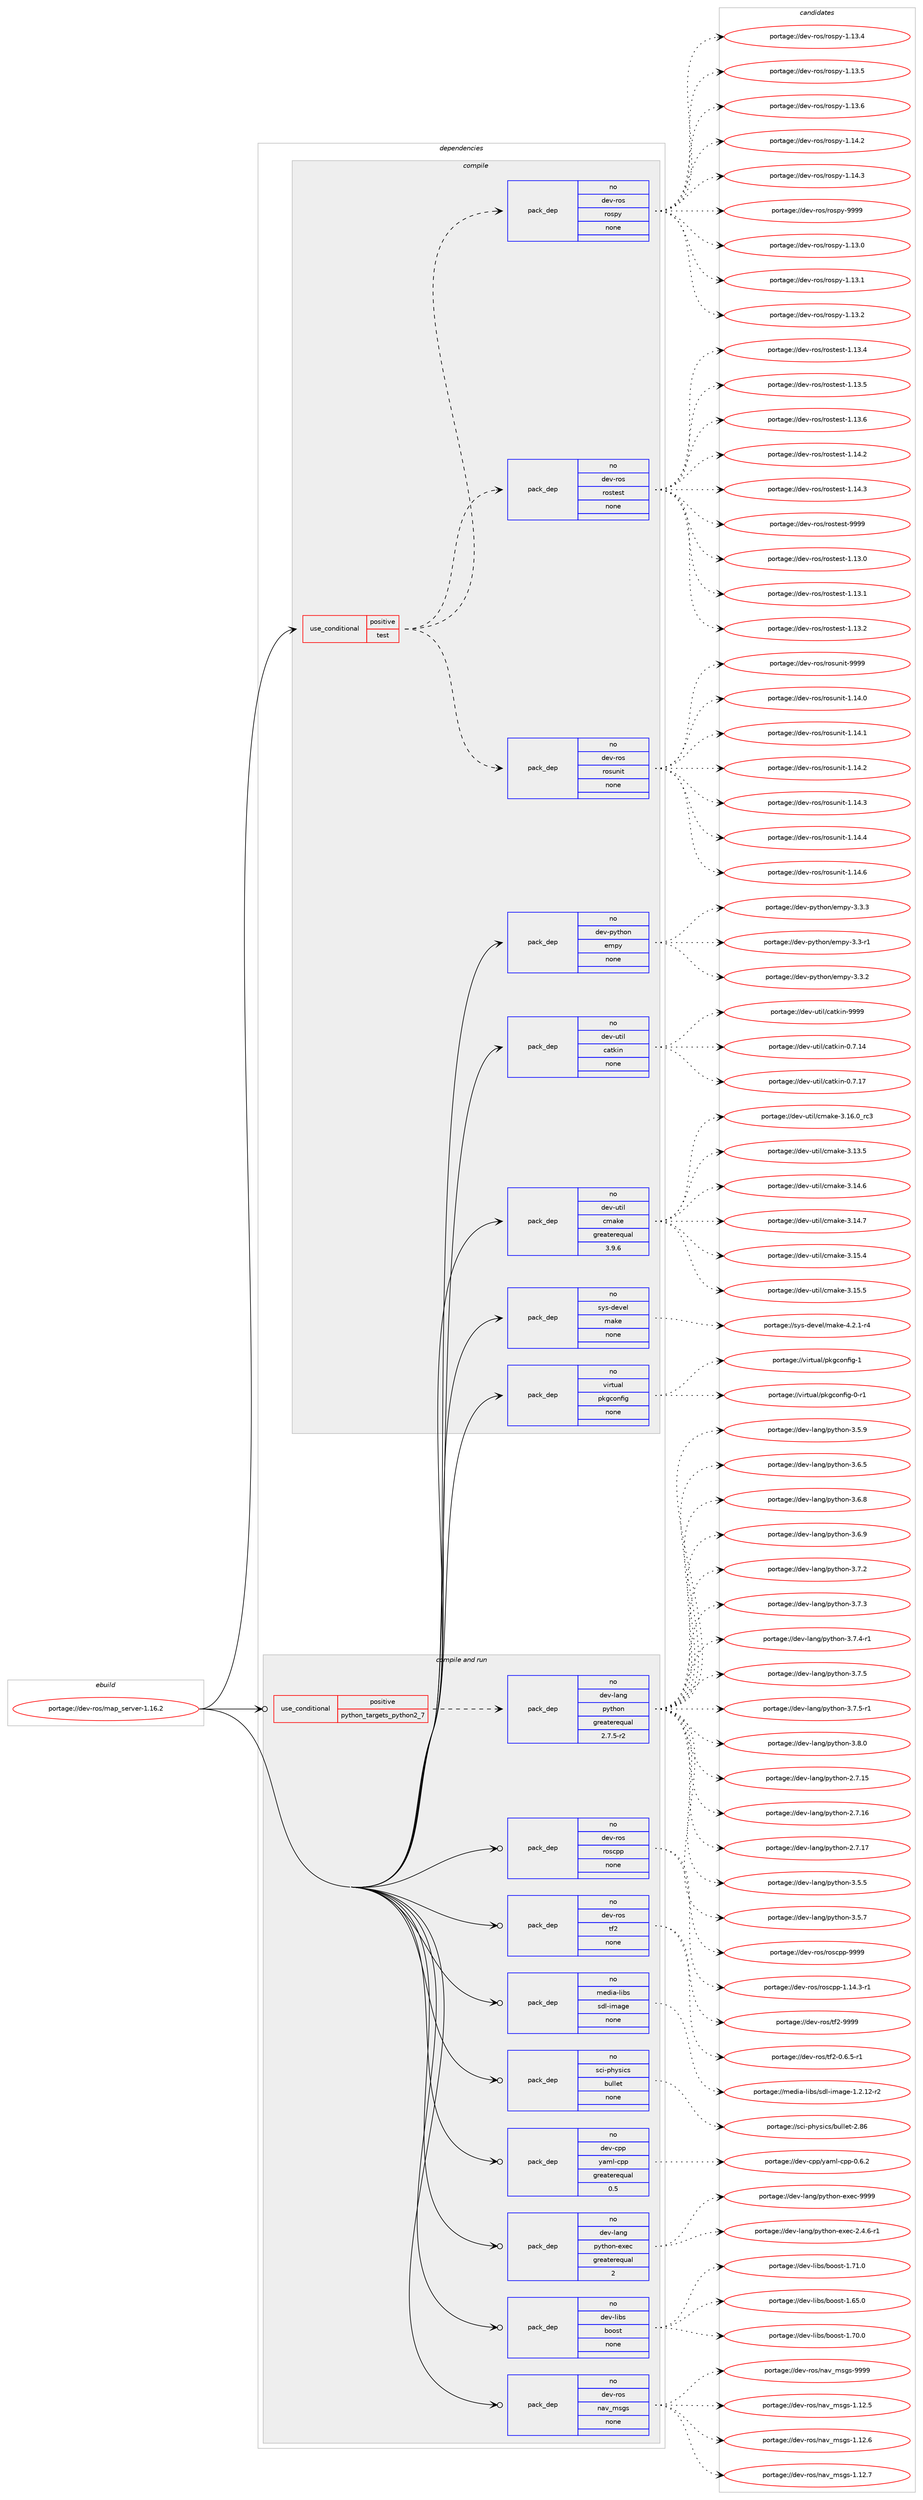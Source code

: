 digraph prolog {

# *************
# Graph options
# *************

newrank=true;
concentrate=true;
compound=true;
graph [rankdir=LR,fontname=Helvetica,fontsize=10,ranksep=1.5];#, ranksep=2.5, nodesep=0.2];
edge  [arrowhead=vee];
node  [fontname=Helvetica,fontsize=10];

# **********
# The ebuild
# **********

subgraph cluster_leftcol {
color=gray;
rank=same;
label=<<i>ebuild</i>>;
id [label="portage://dev-ros/map_server-1.16.2", color=red, width=4, href="../dev-ros/map_server-1.16.2.svg"];
}

# ****************
# The dependencies
# ****************

subgraph cluster_midcol {
color=gray;
label=<<i>dependencies</i>>;
subgraph cluster_compile {
fillcolor="#eeeeee";
style=filled;
label=<<i>compile</i>>;
subgraph cond43051 {
dependency190718 [label=<<TABLE BORDER="0" CELLBORDER="1" CELLSPACING="0" CELLPADDING="4"><TR><TD ROWSPAN="3" CELLPADDING="10">use_conditional</TD></TR><TR><TD>positive</TD></TR><TR><TD>test</TD></TR></TABLE>>, shape=none, color=red];
subgraph pack144239 {
dependency190719 [label=<<TABLE BORDER="0" CELLBORDER="1" CELLSPACING="0" CELLPADDING="4" WIDTH="220"><TR><TD ROWSPAN="6" CELLPADDING="30">pack_dep</TD></TR><TR><TD WIDTH="110">no</TD></TR><TR><TD>dev-ros</TD></TR><TR><TD>rostest</TD></TR><TR><TD>none</TD></TR><TR><TD></TD></TR></TABLE>>, shape=none, color=blue];
}
dependency190718:e -> dependency190719:w [weight=20,style="dashed",arrowhead="vee"];
subgraph pack144240 {
dependency190720 [label=<<TABLE BORDER="0" CELLBORDER="1" CELLSPACING="0" CELLPADDING="4" WIDTH="220"><TR><TD ROWSPAN="6" CELLPADDING="30">pack_dep</TD></TR><TR><TD WIDTH="110">no</TD></TR><TR><TD>dev-ros</TD></TR><TR><TD>rospy</TD></TR><TR><TD>none</TD></TR><TR><TD></TD></TR></TABLE>>, shape=none, color=blue];
}
dependency190718:e -> dependency190720:w [weight=20,style="dashed",arrowhead="vee"];
subgraph pack144241 {
dependency190721 [label=<<TABLE BORDER="0" CELLBORDER="1" CELLSPACING="0" CELLPADDING="4" WIDTH="220"><TR><TD ROWSPAN="6" CELLPADDING="30">pack_dep</TD></TR><TR><TD WIDTH="110">no</TD></TR><TR><TD>dev-ros</TD></TR><TR><TD>rosunit</TD></TR><TR><TD>none</TD></TR><TR><TD></TD></TR></TABLE>>, shape=none, color=blue];
}
dependency190718:e -> dependency190721:w [weight=20,style="dashed",arrowhead="vee"];
}
id:e -> dependency190718:w [weight=20,style="solid",arrowhead="vee"];
subgraph pack144242 {
dependency190722 [label=<<TABLE BORDER="0" CELLBORDER="1" CELLSPACING="0" CELLPADDING="4" WIDTH="220"><TR><TD ROWSPAN="6" CELLPADDING="30">pack_dep</TD></TR><TR><TD WIDTH="110">no</TD></TR><TR><TD>dev-python</TD></TR><TR><TD>empy</TD></TR><TR><TD>none</TD></TR><TR><TD></TD></TR></TABLE>>, shape=none, color=blue];
}
id:e -> dependency190722:w [weight=20,style="solid",arrowhead="vee"];
subgraph pack144243 {
dependency190723 [label=<<TABLE BORDER="0" CELLBORDER="1" CELLSPACING="0" CELLPADDING="4" WIDTH="220"><TR><TD ROWSPAN="6" CELLPADDING="30">pack_dep</TD></TR><TR><TD WIDTH="110">no</TD></TR><TR><TD>dev-util</TD></TR><TR><TD>catkin</TD></TR><TR><TD>none</TD></TR><TR><TD></TD></TR></TABLE>>, shape=none, color=blue];
}
id:e -> dependency190723:w [weight=20,style="solid",arrowhead="vee"];
subgraph pack144244 {
dependency190724 [label=<<TABLE BORDER="0" CELLBORDER="1" CELLSPACING="0" CELLPADDING="4" WIDTH="220"><TR><TD ROWSPAN="6" CELLPADDING="30">pack_dep</TD></TR><TR><TD WIDTH="110">no</TD></TR><TR><TD>dev-util</TD></TR><TR><TD>cmake</TD></TR><TR><TD>greaterequal</TD></TR><TR><TD>3.9.6</TD></TR></TABLE>>, shape=none, color=blue];
}
id:e -> dependency190724:w [weight=20,style="solid",arrowhead="vee"];
subgraph pack144245 {
dependency190725 [label=<<TABLE BORDER="0" CELLBORDER="1" CELLSPACING="0" CELLPADDING="4" WIDTH="220"><TR><TD ROWSPAN="6" CELLPADDING="30">pack_dep</TD></TR><TR><TD WIDTH="110">no</TD></TR><TR><TD>sys-devel</TD></TR><TR><TD>make</TD></TR><TR><TD>none</TD></TR><TR><TD></TD></TR></TABLE>>, shape=none, color=blue];
}
id:e -> dependency190725:w [weight=20,style="solid",arrowhead="vee"];
subgraph pack144246 {
dependency190726 [label=<<TABLE BORDER="0" CELLBORDER="1" CELLSPACING="0" CELLPADDING="4" WIDTH="220"><TR><TD ROWSPAN="6" CELLPADDING="30">pack_dep</TD></TR><TR><TD WIDTH="110">no</TD></TR><TR><TD>virtual</TD></TR><TR><TD>pkgconfig</TD></TR><TR><TD>none</TD></TR><TR><TD></TD></TR></TABLE>>, shape=none, color=blue];
}
id:e -> dependency190726:w [weight=20,style="solid",arrowhead="vee"];
}
subgraph cluster_compileandrun {
fillcolor="#eeeeee";
style=filled;
label=<<i>compile and run</i>>;
subgraph cond43052 {
dependency190727 [label=<<TABLE BORDER="0" CELLBORDER="1" CELLSPACING="0" CELLPADDING="4"><TR><TD ROWSPAN="3" CELLPADDING="10">use_conditional</TD></TR><TR><TD>positive</TD></TR><TR><TD>python_targets_python2_7</TD></TR></TABLE>>, shape=none, color=red];
subgraph pack144247 {
dependency190728 [label=<<TABLE BORDER="0" CELLBORDER="1" CELLSPACING="0" CELLPADDING="4" WIDTH="220"><TR><TD ROWSPAN="6" CELLPADDING="30">pack_dep</TD></TR><TR><TD WIDTH="110">no</TD></TR><TR><TD>dev-lang</TD></TR><TR><TD>python</TD></TR><TR><TD>greaterequal</TD></TR><TR><TD>2.7.5-r2</TD></TR></TABLE>>, shape=none, color=blue];
}
dependency190727:e -> dependency190728:w [weight=20,style="dashed",arrowhead="vee"];
}
id:e -> dependency190727:w [weight=20,style="solid",arrowhead="odotvee"];
subgraph pack144248 {
dependency190729 [label=<<TABLE BORDER="0" CELLBORDER="1" CELLSPACING="0" CELLPADDING="4" WIDTH="220"><TR><TD ROWSPAN="6" CELLPADDING="30">pack_dep</TD></TR><TR><TD WIDTH="110">no</TD></TR><TR><TD>dev-cpp</TD></TR><TR><TD>yaml-cpp</TD></TR><TR><TD>greaterequal</TD></TR><TR><TD>0.5</TD></TR></TABLE>>, shape=none, color=blue];
}
id:e -> dependency190729:w [weight=20,style="solid",arrowhead="odotvee"];
subgraph pack144249 {
dependency190730 [label=<<TABLE BORDER="0" CELLBORDER="1" CELLSPACING="0" CELLPADDING="4" WIDTH="220"><TR><TD ROWSPAN="6" CELLPADDING="30">pack_dep</TD></TR><TR><TD WIDTH="110">no</TD></TR><TR><TD>dev-lang</TD></TR><TR><TD>python-exec</TD></TR><TR><TD>greaterequal</TD></TR><TR><TD>2</TD></TR></TABLE>>, shape=none, color=blue];
}
id:e -> dependency190730:w [weight=20,style="solid",arrowhead="odotvee"];
subgraph pack144250 {
dependency190731 [label=<<TABLE BORDER="0" CELLBORDER="1" CELLSPACING="0" CELLPADDING="4" WIDTH="220"><TR><TD ROWSPAN="6" CELLPADDING="30">pack_dep</TD></TR><TR><TD WIDTH="110">no</TD></TR><TR><TD>dev-libs</TD></TR><TR><TD>boost</TD></TR><TR><TD>none</TD></TR><TR><TD></TD></TR></TABLE>>, shape=none, color=blue];
}
id:e -> dependency190731:w [weight=20,style="solid",arrowhead="odotvee"];
subgraph pack144251 {
dependency190732 [label=<<TABLE BORDER="0" CELLBORDER="1" CELLSPACING="0" CELLPADDING="4" WIDTH="220"><TR><TD ROWSPAN="6" CELLPADDING="30">pack_dep</TD></TR><TR><TD WIDTH="110">no</TD></TR><TR><TD>dev-ros</TD></TR><TR><TD>nav_msgs</TD></TR><TR><TD>none</TD></TR><TR><TD></TD></TR></TABLE>>, shape=none, color=blue];
}
id:e -> dependency190732:w [weight=20,style="solid",arrowhead="odotvee"];
subgraph pack144252 {
dependency190733 [label=<<TABLE BORDER="0" CELLBORDER="1" CELLSPACING="0" CELLPADDING="4" WIDTH="220"><TR><TD ROWSPAN="6" CELLPADDING="30">pack_dep</TD></TR><TR><TD WIDTH="110">no</TD></TR><TR><TD>dev-ros</TD></TR><TR><TD>roscpp</TD></TR><TR><TD>none</TD></TR><TR><TD></TD></TR></TABLE>>, shape=none, color=blue];
}
id:e -> dependency190733:w [weight=20,style="solid",arrowhead="odotvee"];
subgraph pack144253 {
dependency190734 [label=<<TABLE BORDER="0" CELLBORDER="1" CELLSPACING="0" CELLPADDING="4" WIDTH="220"><TR><TD ROWSPAN="6" CELLPADDING="30">pack_dep</TD></TR><TR><TD WIDTH="110">no</TD></TR><TR><TD>dev-ros</TD></TR><TR><TD>tf2</TD></TR><TR><TD>none</TD></TR><TR><TD></TD></TR></TABLE>>, shape=none, color=blue];
}
id:e -> dependency190734:w [weight=20,style="solid",arrowhead="odotvee"];
subgraph pack144254 {
dependency190735 [label=<<TABLE BORDER="0" CELLBORDER="1" CELLSPACING="0" CELLPADDING="4" WIDTH="220"><TR><TD ROWSPAN="6" CELLPADDING="30">pack_dep</TD></TR><TR><TD WIDTH="110">no</TD></TR><TR><TD>media-libs</TD></TR><TR><TD>sdl-image</TD></TR><TR><TD>none</TD></TR><TR><TD></TD></TR></TABLE>>, shape=none, color=blue];
}
id:e -> dependency190735:w [weight=20,style="solid",arrowhead="odotvee"];
subgraph pack144255 {
dependency190736 [label=<<TABLE BORDER="0" CELLBORDER="1" CELLSPACING="0" CELLPADDING="4" WIDTH="220"><TR><TD ROWSPAN="6" CELLPADDING="30">pack_dep</TD></TR><TR><TD WIDTH="110">no</TD></TR><TR><TD>sci-physics</TD></TR><TR><TD>bullet</TD></TR><TR><TD>none</TD></TR><TR><TD></TD></TR></TABLE>>, shape=none, color=blue];
}
id:e -> dependency190736:w [weight=20,style="solid",arrowhead="odotvee"];
}
subgraph cluster_run {
fillcolor="#eeeeee";
style=filled;
label=<<i>run</i>>;
}
}

# **************
# The candidates
# **************

subgraph cluster_choices {
rank=same;
color=gray;
label=<<i>candidates</i>>;

subgraph choice144239 {
color=black;
nodesep=1;
choiceportage100101118451141111154711411111511610111511645494649514648 [label="portage://dev-ros/rostest-1.13.0", color=red, width=4,href="../dev-ros/rostest-1.13.0.svg"];
choiceportage100101118451141111154711411111511610111511645494649514649 [label="portage://dev-ros/rostest-1.13.1", color=red, width=4,href="../dev-ros/rostest-1.13.1.svg"];
choiceportage100101118451141111154711411111511610111511645494649514650 [label="portage://dev-ros/rostest-1.13.2", color=red, width=4,href="../dev-ros/rostest-1.13.2.svg"];
choiceportage100101118451141111154711411111511610111511645494649514652 [label="portage://dev-ros/rostest-1.13.4", color=red, width=4,href="../dev-ros/rostest-1.13.4.svg"];
choiceportage100101118451141111154711411111511610111511645494649514653 [label="portage://dev-ros/rostest-1.13.5", color=red, width=4,href="../dev-ros/rostest-1.13.5.svg"];
choiceportage100101118451141111154711411111511610111511645494649514654 [label="portage://dev-ros/rostest-1.13.6", color=red, width=4,href="../dev-ros/rostest-1.13.6.svg"];
choiceportage100101118451141111154711411111511610111511645494649524650 [label="portage://dev-ros/rostest-1.14.2", color=red, width=4,href="../dev-ros/rostest-1.14.2.svg"];
choiceportage100101118451141111154711411111511610111511645494649524651 [label="portage://dev-ros/rostest-1.14.3", color=red, width=4,href="../dev-ros/rostest-1.14.3.svg"];
choiceportage10010111845114111115471141111151161011151164557575757 [label="portage://dev-ros/rostest-9999", color=red, width=4,href="../dev-ros/rostest-9999.svg"];
dependency190719:e -> choiceportage100101118451141111154711411111511610111511645494649514648:w [style=dotted,weight="100"];
dependency190719:e -> choiceportage100101118451141111154711411111511610111511645494649514649:w [style=dotted,weight="100"];
dependency190719:e -> choiceportage100101118451141111154711411111511610111511645494649514650:w [style=dotted,weight="100"];
dependency190719:e -> choiceportage100101118451141111154711411111511610111511645494649514652:w [style=dotted,weight="100"];
dependency190719:e -> choiceportage100101118451141111154711411111511610111511645494649514653:w [style=dotted,weight="100"];
dependency190719:e -> choiceportage100101118451141111154711411111511610111511645494649514654:w [style=dotted,weight="100"];
dependency190719:e -> choiceportage100101118451141111154711411111511610111511645494649524650:w [style=dotted,weight="100"];
dependency190719:e -> choiceportage100101118451141111154711411111511610111511645494649524651:w [style=dotted,weight="100"];
dependency190719:e -> choiceportage10010111845114111115471141111151161011151164557575757:w [style=dotted,weight="100"];
}
subgraph choice144240 {
color=black;
nodesep=1;
choiceportage100101118451141111154711411111511212145494649514648 [label="portage://dev-ros/rospy-1.13.0", color=red, width=4,href="../dev-ros/rospy-1.13.0.svg"];
choiceportage100101118451141111154711411111511212145494649514649 [label="portage://dev-ros/rospy-1.13.1", color=red, width=4,href="../dev-ros/rospy-1.13.1.svg"];
choiceportage100101118451141111154711411111511212145494649514650 [label="portage://dev-ros/rospy-1.13.2", color=red, width=4,href="../dev-ros/rospy-1.13.2.svg"];
choiceportage100101118451141111154711411111511212145494649514652 [label="portage://dev-ros/rospy-1.13.4", color=red, width=4,href="../dev-ros/rospy-1.13.4.svg"];
choiceportage100101118451141111154711411111511212145494649514653 [label="portage://dev-ros/rospy-1.13.5", color=red, width=4,href="../dev-ros/rospy-1.13.5.svg"];
choiceportage100101118451141111154711411111511212145494649514654 [label="portage://dev-ros/rospy-1.13.6", color=red, width=4,href="../dev-ros/rospy-1.13.6.svg"];
choiceportage100101118451141111154711411111511212145494649524650 [label="portage://dev-ros/rospy-1.14.2", color=red, width=4,href="../dev-ros/rospy-1.14.2.svg"];
choiceportage100101118451141111154711411111511212145494649524651 [label="portage://dev-ros/rospy-1.14.3", color=red, width=4,href="../dev-ros/rospy-1.14.3.svg"];
choiceportage10010111845114111115471141111151121214557575757 [label="portage://dev-ros/rospy-9999", color=red, width=4,href="../dev-ros/rospy-9999.svg"];
dependency190720:e -> choiceportage100101118451141111154711411111511212145494649514648:w [style=dotted,weight="100"];
dependency190720:e -> choiceportage100101118451141111154711411111511212145494649514649:w [style=dotted,weight="100"];
dependency190720:e -> choiceportage100101118451141111154711411111511212145494649514650:w [style=dotted,weight="100"];
dependency190720:e -> choiceportage100101118451141111154711411111511212145494649514652:w [style=dotted,weight="100"];
dependency190720:e -> choiceportage100101118451141111154711411111511212145494649514653:w [style=dotted,weight="100"];
dependency190720:e -> choiceportage100101118451141111154711411111511212145494649514654:w [style=dotted,weight="100"];
dependency190720:e -> choiceportage100101118451141111154711411111511212145494649524650:w [style=dotted,weight="100"];
dependency190720:e -> choiceportage100101118451141111154711411111511212145494649524651:w [style=dotted,weight="100"];
dependency190720:e -> choiceportage10010111845114111115471141111151121214557575757:w [style=dotted,weight="100"];
}
subgraph choice144241 {
color=black;
nodesep=1;
choiceportage100101118451141111154711411111511711010511645494649524648 [label="portage://dev-ros/rosunit-1.14.0", color=red, width=4,href="../dev-ros/rosunit-1.14.0.svg"];
choiceportage100101118451141111154711411111511711010511645494649524649 [label="portage://dev-ros/rosunit-1.14.1", color=red, width=4,href="../dev-ros/rosunit-1.14.1.svg"];
choiceportage100101118451141111154711411111511711010511645494649524650 [label="portage://dev-ros/rosunit-1.14.2", color=red, width=4,href="../dev-ros/rosunit-1.14.2.svg"];
choiceportage100101118451141111154711411111511711010511645494649524651 [label="portage://dev-ros/rosunit-1.14.3", color=red, width=4,href="../dev-ros/rosunit-1.14.3.svg"];
choiceportage100101118451141111154711411111511711010511645494649524652 [label="portage://dev-ros/rosunit-1.14.4", color=red, width=4,href="../dev-ros/rosunit-1.14.4.svg"];
choiceportage100101118451141111154711411111511711010511645494649524654 [label="portage://dev-ros/rosunit-1.14.6", color=red, width=4,href="../dev-ros/rosunit-1.14.6.svg"];
choiceportage10010111845114111115471141111151171101051164557575757 [label="portage://dev-ros/rosunit-9999", color=red, width=4,href="../dev-ros/rosunit-9999.svg"];
dependency190721:e -> choiceportage100101118451141111154711411111511711010511645494649524648:w [style=dotted,weight="100"];
dependency190721:e -> choiceportage100101118451141111154711411111511711010511645494649524649:w [style=dotted,weight="100"];
dependency190721:e -> choiceportage100101118451141111154711411111511711010511645494649524650:w [style=dotted,weight="100"];
dependency190721:e -> choiceportage100101118451141111154711411111511711010511645494649524651:w [style=dotted,weight="100"];
dependency190721:e -> choiceportage100101118451141111154711411111511711010511645494649524652:w [style=dotted,weight="100"];
dependency190721:e -> choiceportage100101118451141111154711411111511711010511645494649524654:w [style=dotted,weight="100"];
dependency190721:e -> choiceportage10010111845114111115471141111151171101051164557575757:w [style=dotted,weight="100"];
}
subgraph choice144242 {
color=black;
nodesep=1;
choiceportage1001011184511212111610411111047101109112121455146514511449 [label="portage://dev-python/empy-3.3-r1", color=red, width=4,href="../dev-python/empy-3.3-r1.svg"];
choiceportage1001011184511212111610411111047101109112121455146514650 [label="portage://dev-python/empy-3.3.2", color=red, width=4,href="../dev-python/empy-3.3.2.svg"];
choiceportage1001011184511212111610411111047101109112121455146514651 [label="portage://dev-python/empy-3.3.3", color=red, width=4,href="../dev-python/empy-3.3.3.svg"];
dependency190722:e -> choiceportage1001011184511212111610411111047101109112121455146514511449:w [style=dotted,weight="100"];
dependency190722:e -> choiceportage1001011184511212111610411111047101109112121455146514650:w [style=dotted,weight="100"];
dependency190722:e -> choiceportage1001011184511212111610411111047101109112121455146514651:w [style=dotted,weight="100"];
}
subgraph choice144243 {
color=black;
nodesep=1;
choiceportage1001011184511711610510847999711610710511045484655464952 [label="portage://dev-util/catkin-0.7.14", color=red, width=4,href="../dev-util/catkin-0.7.14.svg"];
choiceportage1001011184511711610510847999711610710511045484655464955 [label="portage://dev-util/catkin-0.7.17", color=red, width=4,href="../dev-util/catkin-0.7.17.svg"];
choiceportage100101118451171161051084799971161071051104557575757 [label="portage://dev-util/catkin-9999", color=red, width=4,href="../dev-util/catkin-9999.svg"];
dependency190723:e -> choiceportage1001011184511711610510847999711610710511045484655464952:w [style=dotted,weight="100"];
dependency190723:e -> choiceportage1001011184511711610510847999711610710511045484655464955:w [style=dotted,weight="100"];
dependency190723:e -> choiceportage100101118451171161051084799971161071051104557575757:w [style=dotted,weight="100"];
}
subgraph choice144244 {
color=black;
nodesep=1;
choiceportage1001011184511711610510847991099710710145514649514653 [label="portage://dev-util/cmake-3.13.5", color=red, width=4,href="../dev-util/cmake-3.13.5.svg"];
choiceportage1001011184511711610510847991099710710145514649524654 [label="portage://dev-util/cmake-3.14.6", color=red, width=4,href="../dev-util/cmake-3.14.6.svg"];
choiceportage1001011184511711610510847991099710710145514649524655 [label="portage://dev-util/cmake-3.14.7", color=red, width=4,href="../dev-util/cmake-3.14.7.svg"];
choiceportage1001011184511711610510847991099710710145514649534652 [label="portage://dev-util/cmake-3.15.4", color=red, width=4,href="../dev-util/cmake-3.15.4.svg"];
choiceportage1001011184511711610510847991099710710145514649534653 [label="portage://dev-util/cmake-3.15.5", color=red, width=4,href="../dev-util/cmake-3.15.5.svg"];
choiceportage1001011184511711610510847991099710710145514649544648951149951 [label="portage://dev-util/cmake-3.16.0_rc3", color=red, width=4,href="../dev-util/cmake-3.16.0_rc3.svg"];
dependency190724:e -> choiceportage1001011184511711610510847991099710710145514649514653:w [style=dotted,weight="100"];
dependency190724:e -> choiceportage1001011184511711610510847991099710710145514649524654:w [style=dotted,weight="100"];
dependency190724:e -> choiceportage1001011184511711610510847991099710710145514649524655:w [style=dotted,weight="100"];
dependency190724:e -> choiceportage1001011184511711610510847991099710710145514649534652:w [style=dotted,weight="100"];
dependency190724:e -> choiceportage1001011184511711610510847991099710710145514649534653:w [style=dotted,weight="100"];
dependency190724:e -> choiceportage1001011184511711610510847991099710710145514649544648951149951:w [style=dotted,weight="100"];
}
subgraph choice144245 {
color=black;
nodesep=1;
choiceportage1151211154510010111810110847109971071014552465046494511452 [label="portage://sys-devel/make-4.2.1-r4", color=red, width=4,href="../sys-devel/make-4.2.1-r4.svg"];
dependency190725:e -> choiceportage1151211154510010111810110847109971071014552465046494511452:w [style=dotted,weight="100"];
}
subgraph choice144246 {
color=black;
nodesep=1;
choiceportage11810511411611797108471121071039911111010210510345484511449 [label="portage://virtual/pkgconfig-0-r1", color=red, width=4,href="../virtual/pkgconfig-0-r1.svg"];
choiceportage1181051141161179710847112107103991111101021051034549 [label="portage://virtual/pkgconfig-1", color=red, width=4,href="../virtual/pkgconfig-1.svg"];
dependency190726:e -> choiceportage11810511411611797108471121071039911111010210510345484511449:w [style=dotted,weight="100"];
dependency190726:e -> choiceportage1181051141161179710847112107103991111101021051034549:w [style=dotted,weight="100"];
}
subgraph choice144247 {
color=black;
nodesep=1;
choiceportage10010111845108971101034711212111610411111045504655464953 [label="portage://dev-lang/python-2.7.15", color=red, width=4,href="../dev-lang/python-2.7.15.svg"];
choiceportage10010111845108971101034711212111610411111045504655464954 [label="portage://dev-lang/python-2.7.16", color=red, width=4,href="../dev-lang/python-2.7.16.svg"];
choiceportage10010111845108971101034711212111610411111045504655464955 [label="portage://dev-lang/python-2.7.17", color=red, width=4,href="../dev-lang/python-2.7.17.svg"];
choiceportage100101118451089711010347112121116104111110455146534653 [label="portage://dev-lang/python-3.5.5", color=red, width=4,href="../dev-lang/python-3.5.5.svg"];
choiceportage100101118451089711010347112121116104111110455146534655 [label="portage://dev-lang/python-3.5.7", color=red, width=4,href="../dev-lang/python-3.5.7.svg"];
choiceportage100101118451089711010347112121116104111110455146534657 [label="portage://dev-lang/python-3.5.9", color=red, width=4,href="../dev-lang/python-3.5.9.svg"];
choiceportage100101118451089711010347112121116104111110455146544653 [label="portage://dev-lang/python-3.6.5", color=red, width=4,href="../dev-lang/python-3.6.5.svg"];
choiceportage100101118451089711010347112121116104111110455146544656 [label="portage://dev-lang/python-3.6.8", color=red, width=4,href="../dev-lang/python-3.6.8.svg"];
choiceportage100101118451089711010347112121116104111110455146544657 [label="portage://dev-lang/python-3.6.9", color=red, width=4,href="../dev-lang/python-3.6.9.svg"];
choiceportage100101118451089711010347112121116104111110455146554650 [label="portage://dev-lang/python-3.7.2", color=red, width=4,href="../dev-lang/python-3.7.2.svg"];
choiceportage100101118451089711010347112121116104111110455146554651 [label="portage://dev-lang/python-3.7.3", color=red, width=4,href="../dev-lang/python-3.7.3.svg"];
choiceportage1001011184510897110103471121211161041111104551465546524511449 [label="portage://dev-lang/python-3.7.4-r1", color=red, width=4,href="../dev-lang/python-3.7.4-r1.svg"];
choiceportage100101118451089711010347112121116104111110455146554653 [label="portage://dev-lang/python-3.7.5", color=red, width=4,href="../dev-lang/python-3.7.5.svg"];
choiceportage1001011184510897110103471121211161041111104551465546534511449 [label="portage://dev-lang/python-3.7.5-r1", color=red, width=4,href="../dev-lang/python-3.7.5-r1.svg"];
choiceportage100101118451089711010347112121116104111110455146564648 [label="portage://dev-lang/python-3.8.0", color=red, width=4,href="../dev-lang/python-3.8.0.svg"];
dependency190728:e -> choiceportage10010111845108971101034711212111610411111045504655464953:w [style=dotted,weight="100"];
dependency190728:e -> choiceportage10010111845108971101034711212111610411111045504655464954:w [style=dotted,weight="100"];
dependency190728:e -> choiceportage10010111845108971101034711212111610411111045504655464955:w [style=dotted,weight="100"];
dependency190728:e -> choiceportage100101118451089711010347112121116104111110455146534653:w [style=dotted,weight="100"];
dependency190728:e -> choiceportage100101118451089711010347112121116104111110455146534655:w [style=dotted,weight="100"];
dependency190728:e -> choiceportage100101118451089711010347112121116104111110455146534657:w [style=dotted,weight="100"];
dependency190728:e -> choiceportage100101118451089711010347112121116104111110455146544653:w [style=dotted,weight="100"];
dependency190728:e -> choiceportage100101118451089711010347112121116104111110455146544656:w [style=dotted,weight="100"];
dependency190728:e -> choiceportage100101118451089711010347112121116104111110455146544657:w [style=dotted,weight="100"];
dependency190728:e -> choiceportage100101118451089711010347112121116104111110455146554650:w [style=dotted,weight="100"];
dependency190728:e -> choiceportage100101118451089711010347112121116104111110455146554651:w [style=dotted,weight="100"];
dependency190728:e -> choiceportage1001011184510897110103471121211161041111104551465546524511449:w [style=dotted,weight="100"];
dependency190728:e -> choiceportage100101118451089711010347112121116104111110455146554653:w [style=dotted,weight="100"];
dependency190728:e -> choiceportage1001011184510897110103471121211161041111104551465546534511449:w [style=dotted,weight="100"];
dependency190728:e -> choiceportage100101118451089711010347112121116104111110455146564648:w [style=dotted,weight="100"];
}
subgraph choice144248 {
color=black;
nodesep=1;
choiceportage100101118459911211247121971091084599112112454846544650 [label="portage://dev-cpp/yaml-cpp-0.6.2", color=red, width=4,href="../dev-cpp/yaml-cpp-0.6.2.svg"];
dependency190729:e -> choiceportage100101118459911211247121971091084599112112454846544650:w [style=dotted,weight="100"];
}
subgraph choice144249 {
color=black;
nodesep=1;
choiceportage10010111845108971101034711212111610411111045101120101994550465246544511449 [label="portage://dev-lang/python-exec-2.4.6-r1", color=red, width=4,href="../dev-lang/python-exec-2.4.6-r1.svg"];
choiceportage10010111845108971101034711212111610411111045101120101994557575757 [label="portage://dev-lang/python-exec-9999", color=red, width=4,href="../dev-lang/python-exec-9999.svg"];
dependency190730:e -> choiceportage10010111845108971101034711212111610411111045101120101994550465246544511449:w [style=dotted,weight="100"];
dependency190730:e -> choiceportage10010111845108971101034711212111610411111045101120101994557575757:w [style=dotted,weight="100"];
}
subgraph choice144250 {
color=black;
nodesep=1;
choiceportage1001011184510810598115479811111111511645494654534648 [label="portage://dev-libs/boost-1.65.0", color=red, width=4,href="../dev-libs/boost-1.65.0.svg"];
choiceportage1001011184510810598115479811111111511645494655484648 [label="portage://dev-libs/boost-1.70.0", color=red, width=4,href="../dev-libs/boost-1.70.0.svg"];
choiceportage1001011184510810598115479811111111511645494655494648 [label="portage://dev-libs/boost-1.71.0", color=red, width=4,href="../dev-libs/boost-1.71.0.svg"];
dependency190731:e -> choiceportage1001011184510810598115479811111111511645494654534648:w [style=dotted,weight="100"];
dependency190731:e -> choiceportage1001011184510810598115479811111111511645494655484648:w [style=dotted,weight="100"];
dependency190731:e -> choiceportage1001011184510810598115479811111111511645494655494648:w [style=dotted,weight="100"];
}
subgraph choice144251 {
color=black;
nodesep=1;
choiceportage1001011184511411111547110971189510911510311545494649504653 [label="portage://dev-ros/nav_msgs-1.12.5", color=red, width=4,href="../dev-ros/nav_msgs-1.12.5.svg"];
choiceportage1001011184511411111547110971189510911510311545494649504654 [label="portage://dev-ros/nav_msgs-1.12.6", color=red, width=4,href="../dev-ros/nav_msgs-1.12.6.svg"];
choiceportage1001011184511411111547110971189510911510311545494649504655 [label="portage://dev-ros/nav_msgs-1.12.7", color=red, width=4,href="../dev-ros/nav_msgs-1.12.7.svg"];
choiceportage100101118451141111154711097118951091151031154557575757 [label="portage://dev-ros/nav_msgs-9999", color=red, width=4,href="../dev-ros/nav_msgs-9999.svg"];
dependency190732:e -> choiceportage1001011184511411111547110971189510911510311545494649504653:w [style=dotted,weight="100"];
dependency190732:e -> choiceportage1001011184511411111547110971189510911510311545494649504654:w [style=dotted,weight="100"];
dependency190732:e -> choiceportage1001011184511411111547110971189510911510311545494649504655:w [style=dotted,weight="100"];
dependency190732:e -> choiceportage100101118451141111154711097118951091151031154557575757:w [style=dotted,weight="100"];
}
subgraph choice144252 {
color=black;
nodesep=1;
choiceportage100101118451141111154711411111599112112454946495246514511449 [label="portage://dev-ros/roscpp-1.14.3-r1", color=red, width=4,href="../dev-ros/roscpp-1.14.3-r1.svg"];
choiceportage1001011184511411111547114111115991121124557575757 [label="portage://dev-ros/roscpp-9999", color=red, width=4,href="../dev-ros/roscpp-9999.svg"];
dependency190733:e -> choiceportage100101118451141111154711411111599112112454946495246514511449:w [style=dotted,weight="100"];
dependency190733:e -> choiceportage1001011184511411111547114111115991121124557575757:w [style=dotted,weight="100"];
}
subgraph choice144253 {
color=black;
nodesep=1;
choiceportage1001011184511411111547116102504548465446534511449 [label="portage://dev-ros/tf2-0.6.5-r1", color=red, width=4,href="../dev-ros/tf2-0.6.5-r1.svg"];
choiceportage1001011184511411111547116102504557575757 [label="portage://dev-ros/tf2-9999", color=red, width=4,href="../dev-ros/tf2-9999.svg"];
dependency190734:e -> choiceportage1001011184511411111547116102504548465446534511449:w [style=dotted,weight="100"];
dependency190734:e -> choiceportage1001011184511411111547116102504557575757:w [style=dotted,weight="100"];
}
subgraph choice144254 {
color=black;
nodesep=1;
choiceportage109101100105974510810598115471151001084510510997103101454946504649504511450 [label="portage://media-libs/sdl-image-1.2.12-r2", color=red, width=4,href="../media-libs/sdl-image-1.2.12-r2.svg"];
dependency190735:e -> choiceportage109101100105974510810598115471151001084510510997103101454946504649504511450:w [style=dotted,weight="100"];
}
subgraph choice144255 {
color=black;
nodesep=1;
choiceportage11599105451121041211151059911547981171081081011164550465654 [label="portage://sci-physics/bullet-2.86", color=red, width=4,href="../sci-physics/bullet-2.86.svg"];
dependency190736:e -> choiceportage11599105451121041211151059911547981171081081011164550465654:w [style=dotted,weight="100"];
}
}

}
